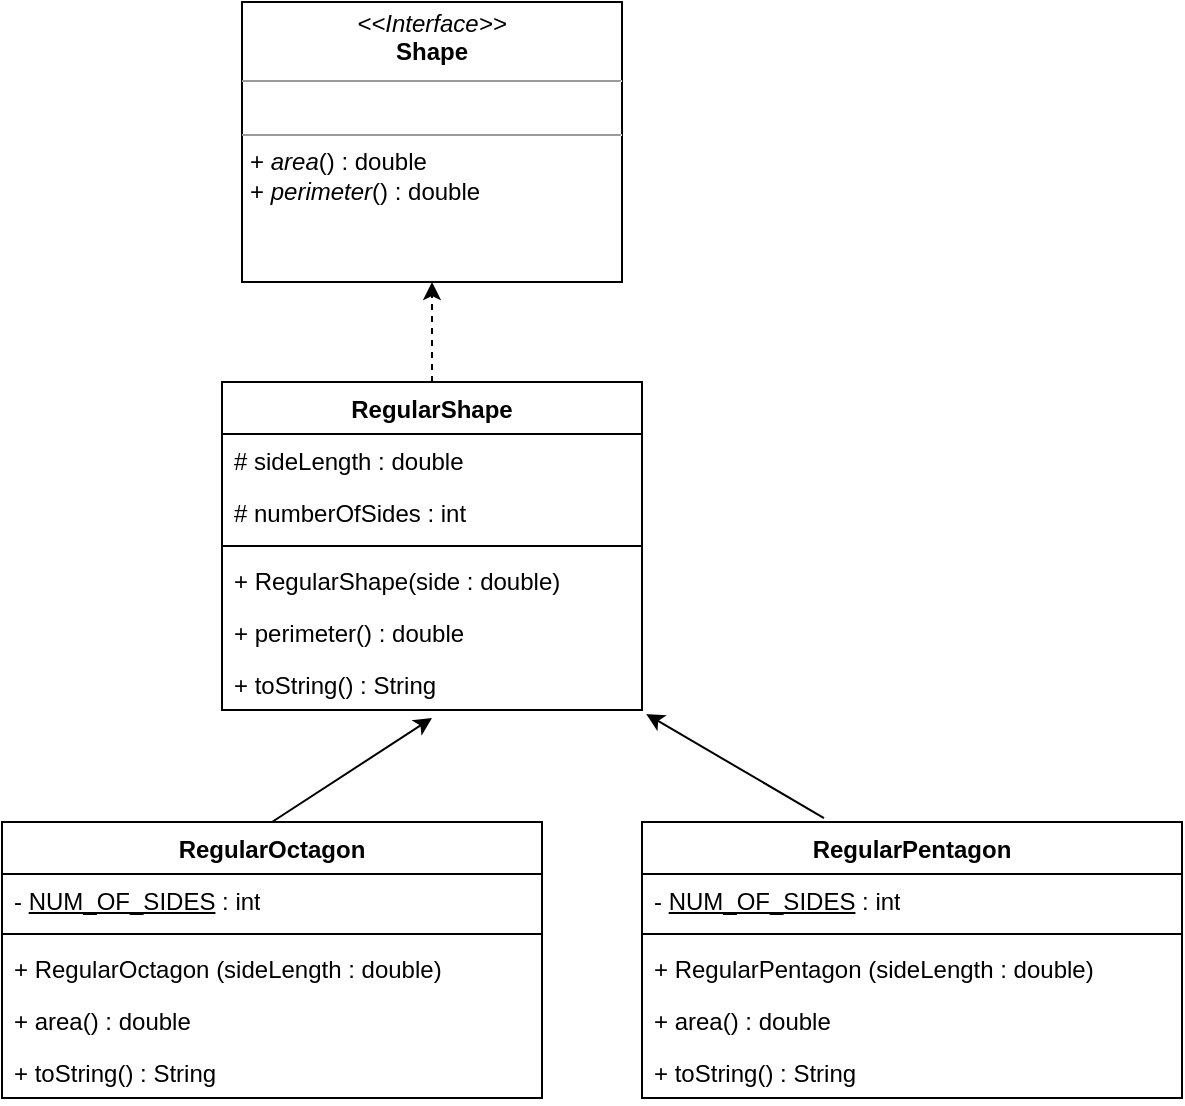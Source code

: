 <mxfile version="22.0.3" type="device">
  <diagram name="Page-1" id="HMhlAXOszc3LrFT_HywD">
    <mxGraphModel dx="1026" dy="772" grid="1" gridSize="10" guides="1" tooltips="1" connect="1" arrows="1" fold="1" page="1" pageScale="1" pageWidth="827" pageHeight="1169" math="0" shadow="0">
      <root>
        <mxCell id="0" />
        <mxCell id="1" parent="0" />
        <mxCell id="LgwfBk47eX08h5uJw0vz-1" value="&lt;p style=&quot;margin:0px;margin-top:4px;text-align:center;&quot;&gt;&lt;i&gt;&amp;lt;&amp;lt;Interface&amp;gt;&amp;gt;&lt;/i&gt;&lt;br&gt;&lt;b&gt;Shape&lt;/b&gt;&lt;/p&gt;&lt;hr size=&quot;1&quot;&gt;&lt;p style=&quot;margin:0px;margin-left:4px;&quot;&gt;&lt;br&gt;&lt;/p&gt;&lt;hr size=&quot;1&quot;&gt;&lt;p style=&quot;margin:0px;margin-left:4px;&quot;&gt;+ &lt;i&gt;area&lt;/i&gt;() : double&lt;br&gt;+ &lt;i&gt;perimeter&lt;/i&gt;() : double&lt;/p&gt;" style="verticalAlign=top;align=left;overflow=fill;fontSize=12;fontFamily=Helvetica;html=1;whiteSpace=wrap;" vertex="1" parent="1">
          <mxGeometry x="160" y="30" width="190" height="140" as="geometry" />
        </mxCell>
        <mxCell id="LgwfBk47eX08h5uJw0vz-20" style="rounded=0;orthogonalLoop=1;jettySize=auto;html=1;exitX=0.5;exitY=0;exitDx=0;exitDy=0;entryX=0.5;entryY=1;entryDx=0;entryDy=0;strokeColor=default;dashed=1;" edge="1" parent="1" source="LgwfBk47eX08h5uJw0vz-6" target="LgwfBk47eX08h5uJw0vz-1">
          <mxGeometry relative="1" as="geometry" />
        </mxCell>
        <mxCell id="LgwfBk47eX08h5uJw0vz-6" value="RegularShape" style="swimlane;fontStyle=1;align=center;verticalAlign=top;childLayout=stackLayout;horizontal=1;startSize=26;horizontalStack=0;resizeParent=1;resizeParentMax=0;resizeLast=0;collapsible=1;marginBottom=0;whiteSpace=wrap;html=1;" vertex="1" parent="1">
          <mxGeometry x="150" y="220" width="210" height="164" as="geometry" />
        </mxCell>
        <mxCell id="LgwfBk47eX08h5uJw0vz-7" value="# sideLength : double" style="text;strokeColor=none;fillColor=none;align=left;verticalAlign=top;spacingLeft=4;spacingRight=4;overflow=hidden;rotatable=0;points=[[0,0.5],[1,0.5]];portConstraint=eastwest;whiteSpace=wrap;html=1;" vertex="1" parent="LgwfBk47eX08h5uJw0vz-6">
          <mxGeometry y="26" width="210" height="26" as="geometry" />
        </mxCell>
        <mxCell id="LgwfBk47eX08h5uJw0vz-29" value="# numberOfSides : int" style="text;strokeColor=none;fillColor=none;align=left;verticalAlign=top;spacingLeft=4;spacingRight=4;overflow=hidden;rotatable=0;points=[[0,0.5],[1,0.5]];portConstraint=eastwest;whiteSpace=wrap;html=1;" vertex="1" parent="LgwfBk47eX08h5uJw0vz-6">
          <mxGeometry y="52" width="210" height="26" as="geometry" />
        </mxCell>
        <mxCell id="LgwfBk47eX08h5uJw0vz-8" value="" style="line;strokeWidth=1;fillColor=none;align=left;verticalAlign=middle;spacingTop=-1;spacingLeft=3;spacingRight=3;rotatable=0;labelPosition=right;points=[];portConstraint=eastwest;strokeColor=inherit;" vertex="1" parent="LgwfBk47eX08h5uJw0vz-6">
          <mxGeometry y="78" width="210" height="8" as="geometry" />
        </mxCell>
        <mxCell id="LgwfBk47eX08h5uJw0vz-9" value="+ RegularShape(side : double)" style="text;strokeColor=none;fillColor=none;align=left;verticalAlign=top;spacingLeft=4;spacingRight=4;overflow=hidden;rotatable=0;points=[[0,0.5],[1,0.5]];portConstraint=eastwest;whiteSpace=wrap;html=1;" vertex="1" parent="LgwfBk47eX08h5uJw0vz-6">
          <mxGeometry y="86" width="210" height="26" as="geometry" />
        </mxCell>
        <mxCell id="LgwfBk47eX08h5uJw0vz-21" value="+ perimeter() : double" style="text;strokeColor=none;fillColor=none;align=left;verticalAlign=top;spacingLeft=4;spacingRight=4;overflow=hidden;rotatable=0;points=[[0,0.5],[1,0.5]];portConstraint=eastwest;whiteSpace=wrap;html=1;" vertex="1" parent="LgwfBk47eX08h5uJw0vz-6">
          <mxGeometry y="112" width="210" height="26" as="geometry" />
        </mxCell>
        <mxCell id="LgwfBk47eX08h5uJw0vz-17" value="+ toString() : String" style="text;strokeColor=none;fillColor=none;align=left;verticalAlign=top;spacingLeft=4;spacingRight=4;overflow=hidden;rotatable=0;points=[[0,0.5],[1,0.5]];portConstraint=eastwest;whiteSpace=wrap;html=1;" vertex="1" parent="LgwfBk47eX08h5uJw0vz-6">
          <mxGeometry y="138" width="210" height="26" as="geometry" />
        </mxCell>
        <mxCell id="LgwfBk47eX08h5uJw0vz-10" value="RegularOctagon" style="swimlane;fontStyle=1;align=center;verticalAlign=top;childLayout=stackLayout;horizontal=1;startSize=26;horizontalStack=0;resizeParent=1;resizeParentMax=0;resizeLast=0;collapsible=1;marginBottom=0;whiteSpace=wrap;html=1;" vertex="1" parent="1">
          <mxGeometry x="40" y="440" width="270" height="138" as="geometry" />
        </mxCell>
        <mxCell id="LgwfBk47eX08h5uJw0vz-30" value="- &lt;u&gt;NUM_OF_SIDES&lt;/u&gt; : int" style="text;strokeColor=none;fillColor=none;align=left;verticalAlign=top;spacingLeft=4;spacingRight=4;overflow=hidden;rotatable=0;points=[[0,0.5],[1,0.5]];portConstraint=eastwest;whiteSpace=wrap;html=1;" vertex="1" parent="LgwfBk47eX08h5uJw0vz-10">
          <mxGeometry y="26" width="270" height="26" as="geometry" />
        </mxCell>
        <mxCell id="LgwfBk47eX08h5uJw0vz-12" value="" style="line;strokeWidth=1;fillColor=none;align=left;verticalAlign=middle;spacingTop=-1;spacingLeft=3;spacingRight=3;rotatable=0;labelPosition=right;points=[];portConstraint=eastwest;strokeColor=inherit;" vertex="1" parent="LgwfBk47eX08h5uJw0vz-10">
          <mxGeometry y="52" width="270" height="8" as="geometry" />
        </mxCell>
        <mxCell id="LgwfBk47eX08h5uJw0vz-24" value="+ RegularOctagon (sideLength : double)" style="text;strokeColor=none;fillColor=none;align=left;verticalAlign=top;spacingLeft=4;spacingRight=4;overflow=hidden;rotatable=0;points=[[0,0.5],[1,0.5]];portConstraint=eastwest;whiteSpace=wrap;html=1;" vertex="1" parent="LgwfBk47eX08h5uJw0vz-10">
          <mxGeometry y="60" width="270" height="26" as="geometry" />
        </mxCell>
        <mxCell id="LgwfBk47eX08h5uJw0vz-13" value="+ area() : double" style="text;strokeColor=none;fillColor=none;align=left;verticalAlign=top;spacingLeft=4;spacingRight=4;overflow=hidden;rotatable=0;points=[[0,0.5],[1,0.5]];portConstraint=eastwest;whiteSpace=wrap;html=1;" vertex="1" parent="LgwfBk47eX08h5uJw0vz-10">
          <mxGeometry y="86" width="270" height="26" as="geometry" />
        </mxCell>
        <mxCell id="LgwfBk47eX08h5uJw0vz-42" value="+ toString() : String" style="text;strokeColor=none;fillColor=none;align=left;verticalAlign=top;spacingLeft=4;spacingRight=4;overflow=hidden;rotatable=0;points=[[0,0.5],[1,0.5]];portConstraint=eastwest;whiteSpace=wrap;html=1;" vertex="1" parent="LgwfBk47eX08h5uJw0vz-10">
          <mxGeometry y="112" width="270" height="26" as="geometry" />
        </mxCell>
        <mxCell id="LgwfBk47eX08h5uJw0vz-18" style="rounded=0;orthogonalLoop=1;jettySize=auto;html=1;exitX=0.5;exitY=0;exitDx=0;exitDy=0;entryX=0.5;entryY=1.154;entryDx=0;entryDy=0;entryPerimeter=0;strokeColor=default;" edge="1" parent="1" source="LgwfBk47eX08h5uJw0vz-10" target="LgwfBk47eX08h5uJw0vz-17">
          <mxGeometry relative="1" as="geometry" />
        </mxCell>
        <mxCell id="LgwfBk47eX08h5uJw0vz-19" style="rounded=0;orthogonalLoop=1;jettySize=auto;html=1;exitX=0.455;exitY=-0.023;exitDx=0;exitDy=0;entryX=1.01;entryY=1.077;entryDx=0;entryDy=0;entryPerimeter=0;exitPerimeter=0;" edge="1" parent="1" target="LgwfBk47eX08h5uJw0vz-17">
          <mxGeometry relative="1" as="geometry">
            <mxPoint x="451" y="438.022" as="sourcePoint" />
          </mxGeometry>
        </mxCell>
        <mxCell id="LgwfBk47eX08h5uJw0vz-36" value="RegularPentagon" style="swimlane;fontStyle=1;align=center;verticalAlign=top;childLayout=stackLayout;horizontal=1;startSize=26;horizontalStack=0;resizeParent=1;resizeParentMax=0;resizeLast=0;collapsible=1;marginBottom=0;whiteSpace=wrap;html=1;" vertex="1" parent="1">
          <mxGeometry x="360" y="440" width="270" height="138" as="geometry" />
        </mxCell>
        <mxCell id="LgwfBk47eX08h5uJw0vz-37" value="- &lt;u&gt;NUM_OF_SIDES&lt;/u&gt; : int" style="text;strokeColor=none;fillColor=none;align=left;verticalAlign=top;spacingLeft=4;spacingRight=4;overflow=hidden;rotatable=0;points=[[0,0.5],[1,0.5]];portConstraint=eastwest;whiteSpace=wrap;html=1;" vertex="1" parent="LgwfBk47eX08h5uJw0vz-36">
          <mxGeometry y="26" width="270" height="26" as="geometry" />
        </mxCell>
        <mxCell id="LgwfBk47eX08h5uJw0vz-38" value="" style="line;strokeWidth=1;fillColor=none;align=left;verticalAlign=middle;spacingTop=-1;spacingLeft=3;spacingRight=3;rotatable=0;labelPosition=right;points=[];portConstraint=eastwest;strokeColor=inherit;" vertex="1" parent="LgwfBk47eX08h5uJw0vz-36">
          <mxGeometry y="52" width="270" height="8" as="geometry" />
        </mxCell>
        <mxCell id="LgwfBk47eX08h5uJw0vz-39" value="+ RegularPentagon&amp;nbsp;(sideLength : double)" style="text;strokeColor=none;fillColor=none;align=left;verticalAlign=top;spacingLeft=4;spacingRight=4;overflow=hidden;rotatable=0;points=[[0,0.5],[1,0.5]];portConstraint=eastwest;whiteSpace=wrap;html=1;" vertex="1" parent="LgwfBk47eX08h5uJw0vz-36">
          <mxGeometry y="60" width="270" height="26" as="geometry" />
        </mxCell>
        <mxCell id="LgwfBk47eX08h5uJw0vz-40" value="+ area() : double" style="text;strokeColor=none;fillColor=none;align=left;verticalAlign=top;spacingLeft=4;spacingRight=4;overflow=hidden;rotatable=0;points=[[0,0.5],[1,0.5]];portConstraint=eastwest;whiteSpace=wrap;html=1;" vertex="1" parent="LgwfBk47eX08h5uJw0vz-36">
          <mxGeometry y="86" width="270" height="26" as="geometry" />
        </mxCell>
        <mxCell id="LgwfBk47eX08h5uJw0vz-43" value="+ toString() : String" style="text;strokeColor=none;fillColor=none;align=left;verticalAlign=top;spacingLeft=4;spacingRight=4;overflow=hidden;rotatable=0;points=[[0,0.5],[1,0.5]];portConstraint=eastwest;whiteSpace=wrap;html=1;" vertex="1" parent="LgwfBk47eX08h5uJw0vz-36">
          <mxGeometry y="112" width="270" height="26" as="geometry" />
        </mxCell>
      </root>
    </mxGraphModel>
  </diagram>
</mxfile>
